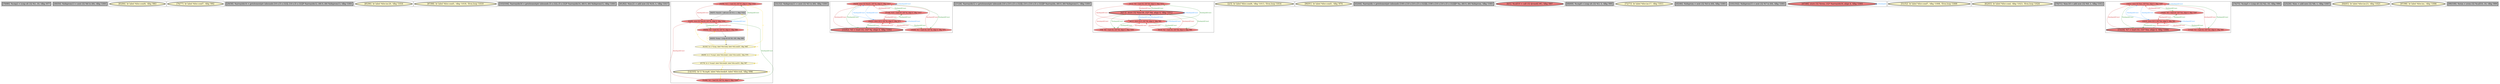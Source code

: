 
digraph G {





subgraph cluster27 {


node786 [penwidth=3.0,fontsize=20,fillcolor=grey,label="[79/80]  %cmp2 = icmp slt i32 %1, 10, !dbg !977",shape=rectangle,style=filled ]



}

subgraph cluster28 {


node787 [penwidth=3.0,fontsize=20,fillcolor=grey,label="[49/50]  %idxprom13 = sext i32 %6 to i64, !dbg !1001",shape=rectangle,style=filled ]



}

subgraph cluster26 {


node785 [penwidth=3.0,fontsize=20,fillcolor=lemonchiffon,label="[83/84]  br label %for.cond4, !dbg !983",shape=ellipse,style=filled ]



}

subgraph cluster29 {


node788 [penwidth=3.0,fontsize=20,fillcolor=lemonchiffon,label="[76/77]  br label %for.cond7, !dbg !992",shape=ellipse,style=filled ]



}

subgraph cluster25 {


node784 [penwidth=3.0,fontsize=20,fillcolor=grey,label="[29/30]  %arrayidx14 = getelementptr inbounds [10 x [5 x i32]], [10 x [5 x i32]]* %arrayidx12, i64 0, i64 %idxprom13, !dbg !1001",shape=rectangle,style=filled ]



}

subgraph cluster24 {


node783 [penwidth=3.0,fontsize=20,fillcolor=lemonchiffon,label="[85/86]  br label %for.inc20, !dbg !1016",shape=ellipse,style=filled ]



}

subgraph cluster22 {


node781 [penwidth=3.0,fontsize=20,fillcolor=lemonchiffon,label="[87/88]  br label %for.cond1, !dbg !1018, !llvm.loop !1019",shape=ellipse,style=filled ]



}

subgraph cluster20 {


node779 [penwidth=3.0,fontsize=20,fillcolor=grey,label="[103/104]  %arrayidx16 = getelementptr inbounds [5 x i32], [5 x i32]* %arrayidx14, i64 0, i64 %idxprom15, !dbg !1001",shape=rectangle,style=filled ]



}

subgraph cluster18 {


node777 [penwidth=3.0,fontsize=20,fillcolor=grey,label="[81/82]  %inc21 = add nsw i32 %10, 1, !dbg !1017",shape=rectangle,style=filled ]



}

subgraph cluster16 {


node774 [fillcolor=lightcoral,label="[55/58]  %11 = load i32, i32* %i, align 4, !dbg !1022",shape=ellipse,style=filled ]
node772 [penwidth=3.0,fontsize=20,fillcolor=lemonchiffon,label="[14/105]  br i1 %cmp8, label %for.body9, label %for.end, !dbg !996",shape=ellipse,style=filled ]
node773 [fillcolor=lemonchiffon,label="[61/92]  br i1 %cmp, label %for.body, label %for.end25, !dbg !969",shape=ellipse,style=filled ]
node767 [fillcolor=grey,label="[56/57]  %inc24 = add nsw i32 %11, 1, !dbg !1022",shape=rectangle,style=filled ]
node775 [fillcolor=lemonchiffon,label="[66/89]  br i1 %cmp2, label %for.body3, label %for.end22, !dbg !978",shape=ellipse,style=filled ]
node771 [fillcolor=lightcoral,label="[59/94]  %0 = load i32, i32* %i, align 4, !dbg !966",shape=ellipse,style=filled ]
node766 [fillcolor=lightcoral,label="[53/96]  %4 = load i32, i32* %i, align 4, !dbg !1000",shape=ellipse,style=filled ]
node768 [fillcolor=lightcoral,label="[54/95]  store i32 %inc24, i32* %i, align 4, !dbg !1022",shape=ellipse,style=filled ]
node769 [fillcolor=lemonchiffon,label="[67/78]  br i1 %cmp5, label %for.body6, label %for.end19, !dbg !987",shape=ellipse,style=filled ]
node770 [fillcolor=grey,label="[60/93]  %cmp = icmp slt i32 %0, 100, !dbg !968",shape=rectangle,style=filled ]

node773->node768 [style=solid,color=gold,label="C",penwidth=1.0,fontcolor=gold ]
node773->node767 [style=solid,color=gold,label="C",penwidth=1.0,fontcolor=gold ]
node772->node766 [style=solid,color=gold,label="C",penwidth=1.0,fontcolor=gold ]
node771->node770 [style=solid,color=black,label="",penwidth=0.5,fontcolor=black ]
node773->node770 [style=solid,color=gold,label="C",penwidth=1.0,fontcolor=gold ]
node770->node773 [style=solid,color=black,label="",penwidth=0.5,fontcolor=black ]
node769->node772 [style=solid,color=gold,label="C",penwidth=1.0,fontcolor=gold ]
node773->node773 [style=solid,color=gold,label="C",penwidth=1.0,fontcolor=gold ]
node773->node771 [style=solid,color=gold,label="C",penwidth=1.0,fontcolor=gold ]
node773->node774 [style=solid,color=gold,label="C",penwidth=1.0,fontcolor=gold ]
node771->node768 [style=solid,color=firebrick3,label="A|indep|all|Const",penwidth=1.0,fontcolor=firebrick3 ]
node766->node768 [style=solid,color=firebrick3,label="A|indep|all|Const",penwidth=1.0,fontcolor=firebrick3 ]
node767->node768 [style=solid,color=black,label="",penwidth=0.5,fontcolor=black ]
node773->node775 [style=solid,color=gold,label="C",penwidth=1.0,fontcolor=gold ]
node769->node769 [style=solid,color=gold,label="C",penwidth=1.0,fontcolor=gold ]
node772->node772 [style=solid,color=gold,label="C",penwidth=1.0,fontcolor=gold ]
node768->node768 [style=solid,color=dodgerblue,label="O|indep|all|Const",penwidth=1.0,fontcolor=dodgerblue ]
node774->node767 [style=solid,color=black,label="",penwidth=0.5,fontcolor=black ]
node775->node775 [style=solid,color=gold,label="C",penwidth=1.0,fontcolor=gold ]
node768->node774 [style=solid,color=forestgreen,label="T|indep|all|Const",penwidth=1.0,fontcolor=forestgreen ]
node775->node769 [style=solid,color=gold,label="C",penwidth=1.0,fontcolor=gold ]
node774->node768 [style=solid,color=firebrick3,label="A|indep|all|Const",penwidth=1.0,fontcolor=firebrick3 ]
node768->node766 [style=solid,color=forestgreen,label="T|indep|all|Const",penwidth=1.0,fontcolor=forestgreen ]
node768->node771 [style=solid,color=forestgreen,label="T|indep|all|Const",penwidth=1.0,fontcolor=forestgreen ]


}

subgraph cluster17 {


node776 [penwidth=3.0,fontsize=20,fillcolor=grey,label="[31/32]  %idxprom11 = sext i32 %5 to i64, !dbg !1001",shape=rectangle,style=filled ]



}

subgraph cluster4 {


node750 [fillcolor=lightcoral,label="[36/39]  store i32 %inc21, i32* %j, align 4, !dbg !1017",shape=ellipse,style=filled ]
node749 [fillcolor=lightcoral,label="[37/38]  %10 = load i32, i32* %j, align 4, !dbg !1017",shape=ellipse,style=filled ]
node748 [penwidth=3.0,fontsize=20,fillcolor=lightcoral,label="[33/42]  %5 = load i32, i32* %j, align 4, !dbg !1002",shape=ellipse,style=filled ]
node746 [fillcolor=lightcoral,label="[35/40]  %1 = load i32, i32* %j, align 4, !dbg !975",shape=ellipse,style=filled ]
node747 [fillcolor=lightcoral,label="[34/41]  store i32 0, i32* %j, align 4, !dbg !973",shape=ellipse,style=filled ]

node747->node749 [style=solid,color=forestgreen,label="T|indep|all|Const",penwidth=1.0,fontcolor=forestgreen ]
node749->node747 [style=solid,color=firebrick3,label="A|indep|all|Const",penwidth=1.0,fontcolor=firebrick3 ]
node747->node746 [style=solid,color=forestgreen,label="T|indep|all|Const",penwidth=1.0,fontcolor=forestgreen ]
node746->node747 [style=solid,color=firebrick3,label="A|indep|all|Const",penwidth=1.0,fontcolor=firebrick3 ]
node747->node747 [style=solid,color=dodgerblue,label="O|indep|all|Const",penwidth=1.0,fontcolor=dodgerblue ]
node750->node750 [style=solid,color=dodgerblue,label="O|indep|all|Const",penwidth=1.0,fontcolor=dodgerblue ]
node748->node747 [style=solid,color=firebrick3,label="A|indep|all|Const",penwidth=1.0,fontcolor=firebrick3 ]
node746->node750 [style=solid,color=firebrick3,label="A|indep|all|Const",penwidth=1.0,fontcolor=firebrick3 ]
node750->node746 [style=solid,color=forestgreen,label="T|indep|all|Const",penwidth=1.0,fontcolor=forestgreen ]
node750->node749 [style=solid,color=forestgreen,label="T|indep|all|Const",penwidth=1.0,fontcolor=forestgreen ]
node749->node750 [style=solid,color=firebrick3,label="A|indep|all|Const",penwidth=1.0,fontcolor=firebrick3 ]
node750->node747 [style=solid,color=dodgerblue,label="O|indep|all|Const",penwidth=1.0,fontcolor=dodgerblue ]
node747->node750 [style=solid,color=dodgerblue,label="O|indep|all|Const",penwidth=1.0,fontcolor=dodgerblue ]
node747->node748 [style=solid,color=forestgreen,label="T|indep|all|Const",penwidth=1.0,fontcolor=forestgreen ]
node750->node748 [style=solid,color=forestgreen,label="T|indep|all|Const",penwidth=1.0,fontcolor=forestgreen ]
node748->node750 [style=solid,color=firebrick3,label="A|indep|all|Const",penwidth=1.0,fontcolor=firebrick3 ]


}

subgraph cluster3 {


node745 [penwidth=3.0,fontsize=20,fillcolor=grey,label="[27/28]  %arrayidx12 = getelementptr inbounds [10 x [10 x [5 x i32]]], [10 x [10 x [5 x i32]]]* %arrayidx, i64 0, i64 %idxprom11, !dbg !1001",shape=rectangle,style=filled ]



}

subgraph cluster2 {


node744 [fillcolor=lightcoral,label="[5/12]  %9 = load i32, i32* %k, align 4, !dbg !1012",shape=ellipse,style=filled ]
node742 [penwidth=3.0,fontsize=20,fillcolor=lightcoral,label="[4/13]  store i32 %inc18, i32* %k, align 4, !dbg !1012",shape=ellipse,style=filled ]
node743 [fillcolor=lightcoral,label="[7/8]  %6 = load i32, i32* %k, align 4, !dbg !1003",shape=ellipse,style=filled ]
node740 [fillcolor=lightcoral,label="[9/10]  %2 = load i32, i32* %k, align 4, !dbg !984",shape=ellipse,style=filled ]
node741 [fillcolor=lightcoral,label="[6/11]  store i32 0, i32* %k, align 4, !dbg !982",shape=ellipse,style=filled ]

node741->node741 [style=solid,color=dodgerblue,label="O|indep|all|Const",penwidth=1.0,fontcolor=dodgerblue ]
node741->node743 [style=solid,color=forestgreen,label="T|indep|all|Const",penwidth=1.0,fontcolor=forestgreen ]
node742->node742 [style=solid,color=dodgerblue,label="O|indep|all|Const",penwidth=1.0,fontcolor=dodgerblue ]
node741->node742 [style=solid,color=dodgerblue,label="O|indep|all|Const",penwidth=1.0,fontcolor=dodgerblue ]
node742->node741 [style=solid,color=dodgerblue,label="O|indep|all|Const",penwidth=1.0,fontcolor=dodgerblue ]
node741->node740 [style=solid,color=forestgreen,label="T|indep|all|Const",penwidth=1.0,fontcolor=forestgreen ]
node742->node740 [style=solid,color=forestgreen,label="T|indep|all|Const",penwidth=1.0,fontcolor=forestgreen ]
node740->node741 [style=solid,color=firebrick3,label="A|indep|all|Const",penwidth=1.0,fontcolor=firebrick3 ]
node742->node744 [style=solid,color=forestgreen,label="T|indep|all|Const",penwidth=1.0,fontcolor=forestgreen ]
node744->node742 [style=solid,color=firebrick3,label="A|indep|all|Const",penwidth=1.0,fontcolor=firebrick3 ]
node741->node744 [style=solid,color=forestgreen,label="T|indep|all|Const",penwidth=1.0,fontcolor=forestgreen ]
node743->node742 [style=solid,color=firebrick3,label="A|indep|all|Const",penwidth=1.0,fontcolor=firebrick3 ]
node740->node742 [style=solid,color=firebrick3,label="A|indep|all|Const",penwidth=1.0,fontcolor=firebrick3 ]
node742->node743 [style=solid,color=forestgreen,label="T|indep|all|Const",penwidth=1.0,fontcolor=forestgreen ]
node743->node741 [style=solid,color=firebrick3,label="A|indep|all|Const",penwidth=1.0,fontcolor=firebrick3 ]
node744->node741 [style=solid,color=firebrick3,label="A|indep|all|Const",penwidth=1.0,fontcolor=firebrick3 ]


}

subgraph cluster1 {


node739 [penwidth=3.0,fontsize=20,fillcolor=lemonchiffon,label="[2/3]  br label %for.cond4, !dbg !1013, !llvm.loop !1014",shape=ellipse,style=filled ]



}

subgraph cluster12 {


node762 [penwidth=3.0,fontsize=20,fillcolor=lemonchiffon,label="[90/91]  br label %for.cond1, !dbg !974",shape=ellipse,style=filled ]



}

subgraph cluster5 {


node751 [penwidth=3.0,fontsize=20,fillcolor=grey,label="[43/44]  %arrayidx = getelementptr inbounds [100 x [10 x [10 x [5 x i32]]]], [100 x [10 x [10 x [5 x i32]]]]* %a, i64 0, i64 %idxprom, !dbg !1001",shape=rectangle,style=filled ]



}

subgraph cluster0 {


node738 [penwidth=3.0,fontsize=20,fillcolor=lightcoral,label="[0/1]  %call10 = call i32 @rand() #3, !dbg !997",shape=ellipse,style=filled ]



}

subgraph cluster31 {


node790 [penwidth=3.0,fontsize=20,fillcolor=grey,label="[68/69]  %cmp8 = icmp slt i32 %3, 5, !dbg !995",shape=rectangle,style=filled ]



}

subgraph cluster30 {


node789 [penwidth=3.0,fontsize=20,fillcolor=lemonchiffon,label="[72/73]  br label %for.inc17, !dbg !1011",shape=ellipse,style=filled ]



}

subgraph cluster6 {


node752 [penwidth=3.0,fontsize=20,fillcolor=grey,label="[45/46]  %idxprom = sext i32 %4 to i64, !dbg !1001",shape=rectangle,style=filled ]



}

subgraph cluster14 {


node764 [penwidth=3.0,fontsize=20,fillcolor=grey,label="[101/102]  %idxprom15 = sext i32 %7 to i64, !dbg !1001",shape=rectangle,style=filled ]



}

subgraph cluster7 {


node753 [penwidth=3.0,fontsize=20,fillcolor=lightcoral,label="[47/48]  store i32 %rem, i32* %arrayidx16, align 4, !dbg !1005",shape=ellipse,style=filled ]

node753->node753 [style=solid,color=dodgerblue,label="O|indep|all",penwidth=1.0,fontcolor=dodgerblue ]


}

subgraph cluster23 {


node782 [penwidth=3.0,fontsize=20,fillcolor=lemonchiffon,label="[51/52]  br label %for.cond7, !dbg !1008, !llvm.loop !1009",shape=ellipse,style=filled ]



}

subgraph cluster8 {


node754 [penwidth=3.0,fontsize=20,fillcolor=lemonchiffon,label="[62/63]  br label %for.cond, !dbg !1023, !llvm.loop !1024",shape=ellipse,style=filled ]



}

subgraph cluster21 {


node780 [penwidth=3.0,fontsize=20,fillcolor=grey,label="[70/71]  %inc18 = add nsw i32 %9, 1, !dbg !1012",shape=rectangle,style=filled ]



}

subgraph cluster9 {


node759 [fillcolor=lightcoral,label="[18/21]  store i32 %inc, i32* %m, align 4, !dbg !1007",shape=ellipse,style=filled ]
node758 [fillcolor=lightcoral,label="[19/20]  %8 = load i32, i32* %m, align 4, !dbg !1007",shape=ellipse,style=filled ]
node757 [penwidth=3.0,fontsize=20,fillcolor=lightcoral,label="[15/24]  %7 = load i32, i32* %m, align 4, !dbg !1004",shape=ellipse,style=filled ]
node755 [fillcolor=lightcoral,label="[17/22]  %3 = load i32, i32* %m, align 4, !dbg !993",shape=ellipse,style=filled ]
node756 [fillcolor=lightcoral,label="[16/23]  store i32 0, i32* %m, align 4, !dbg !991",shape=ellipse,style=filled ]

node756->node758 [style=solid,color=forestgreen,label="T|indep|all|Const",penwidth=1.0,fontcolor=forestgreen ]
node758->node756 [style=solid,color=firebrick3,label="A|indep|all|Const",penwidth=1.0,fontcolor=firebrick3 ]
node756->node757 [style=solid,color=forestgreen,label="T|indep|all|Const",penwidth=1.0,fontcolor=forestgreen ]
node756->node759 [style=solid,color=dodgerblue,label="O|indep|all|Const",penwidth=1.0,fontcolor=dodgerblue ]
node757->node756 [style=solid,color=firebrick3,label="A|indep|all|Const",penwidth=1.0,fontcolor=firebrick3 ]
node759->node756 [style=solid,color=dodgerblue,label="O|indep|all|Const",penwidth=1.0,fontcolor=dodgerblue ]
node756->node755 [style=solid,color=forestgreen,label="T|indep|all|Const",penwidth=1.0,fontcolor=forestgreen ]
node759->node759 [style=solid,color=dodgerblue,label="O|indep|all|Const",penwidth=1.0,fontcolor=dodgerblue ]
node755->node756 [style=solid,color=firebrick3,label="A|indep|all|Const",penwidth=1.0,fontcolor=firebrick3 ]
node756->node756 [style=solid,color=dodgerblue,label="O|indep|all|Const",penwidth=1.0,fontcolor=dodgerblue ]
node757->node759 [style=solid,color=firebrick3,label="A|indep|all|Const",penwidth=1.0,fontcolor=firebrick3 ]
node759->node758 [style=solid,color=forestgreen,label="T|indep|all|Const",penwidth=1.0,fontcolor=forestgreen ]
node759->node757 [style=solid,color=forestgreen,label="T|indep|all|Const",penwidth=1.0,fontcolor=forestgreen ]
node758->node759 [style=solid,color=firebrick3,label="A|indep|all|Const",penwidth=1.0,fontcolor=firebrick3 ]
node759->node755 [style=solid,color=forestgreen,label="T|indep|all|Const",penwidth=1.0,fontcolor=forestgreen ]
node755->node759 [style=solid,color=firebrick3,label="A|indep|all|Const",penwidth=1.0,fontcolor=firebrick3 ]


}

subgraph cluster19 {


node778 [penwidth=3.0,fontsize=20,fillcolor=grey,label="[74/75]  %cmp5 = icmp slt i32 %2, 10, !dbg !986",shape=rectangle,style=filled ]



}

subgraph cluster10 {


node760 [penwidth=3.0,fontsize=20,fillcolor=grey,label="[25/26]  %inc = add nsw i32 %8, 1, !dbg !1007",shape=rectangle,style=filled ]



}

subgraph cluster11 {


node761 [penwidth=3.0,fontsize=20,fillcolor=lemonchiffon,label="[64/65]  br label %for.inc23, !dbg !1021",shape=ellipse,style=filled ]



}

subgraph cluster13 {


node763 [penwidth=3.0,fontsize=20,fillcolor=lemonchiffon,label="[97/98]  br label %for.inc, !dbg !1006",shape=ellipse,style=filled ]



}

subgraph cluster15 {


node765 [penwidth=3.0,fontsize=20,fillcolor=grey,label="[99/100]  %rem = srem i32 %call10, 10, !dbg !999",shape=rectangle,style=filled ]



}

}
